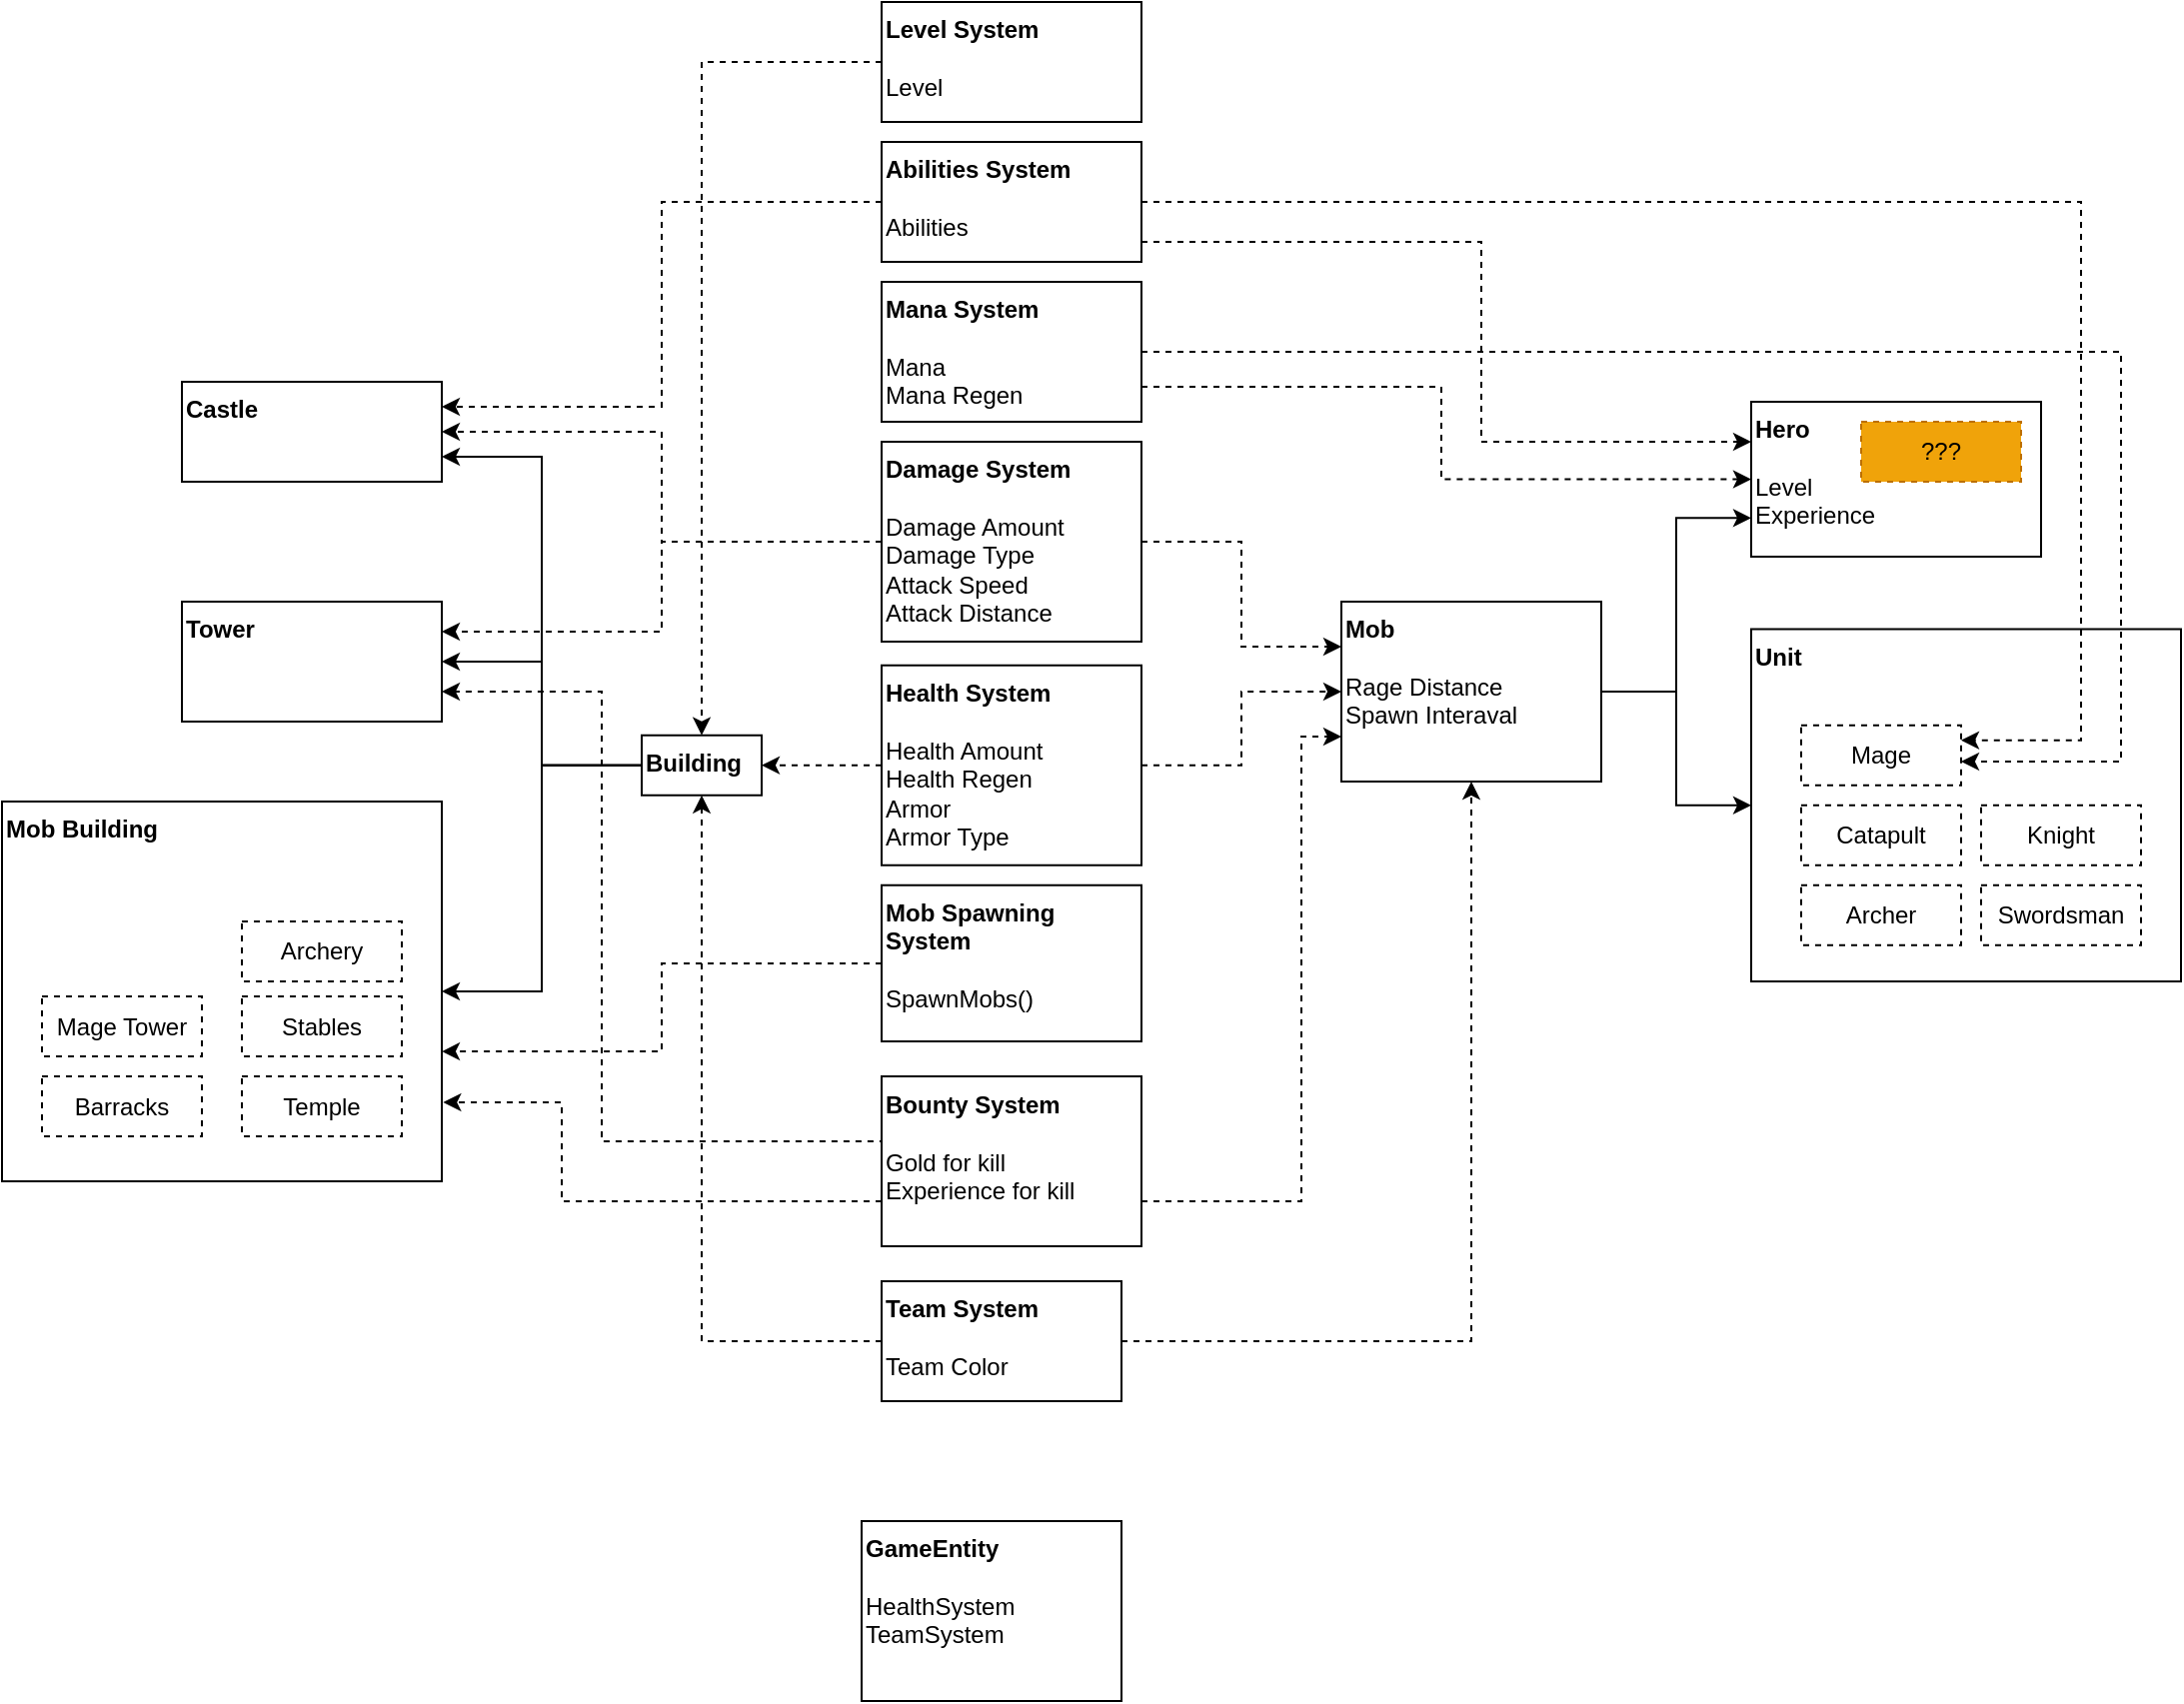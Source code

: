 <mxfile version="20.5.3" type="embed"><diagram name="Страница 1" id="8yt0SZrPP_RbYerUbGmz"><mxGraphModel dx="1612" dy="1005" grid="1" gridSize="10" guides="1" tooltips="1" connect="1" arrows="1" fold="1" page="1" pageScale="1" pageWidth="827" pageHeight="1169" math="0" shadow="0"><root><mxCell id="0"/><mxCell id="1" parent="0"/><mxCell id="o9QlrB1gXAYVadC4v8IX-36" style="edgeStyle=orthogonalEdgeStyle;rounded=0;orthogonalLoop=1;jettySize=auto;html=1;dashed=1;entryX=1;entryY=0.5;entryDx=0;entryDy=0;" parent="1" source="N3ZdnWTbbpZVfNhrW-NO-1" target="o9QlrB1gXAYVadC4v8IX-3" edge="1"><mxGeometry relative="1" as="geometry"><mxPoint x="140" y="280" as="targetPoint"/></mxGeometry></mxCell><mxCell id="o9QlrB1gXAYVadC4v8IX-37" style="edgeStyle=orthogonalEdgeStyle;rounded=0;orthogonalLoop=1;jettySize=auto;html=1;entryX=1;entryY=0.25;entryDx=0;entryDy=0;dashed=1;" parent="1" source="N3ZdnWTbbpZVfNhrW-NO-1" target="o9QlrB1gXAYVadC4v8IX-4" edge="1"><mxGeometry relative="1" as="geometry"/></mxCell><mxCell id="o9QlrB1gXAYVadC4v8IX-42" style="edgeStyle=orthogonalEdgeStyle;rounded=0;orthogonalLoop=1;jettySize=auto;html=1;dashed=1;entryX=0;entryY=0.25;entryDx=0;entryDy=0;" parent="1" source="N3ZdnWTbbpZVfNhrW-NO-1" target="o9QlrB1gXAYVadC4v8IX-6" edge="1"><mxGeometry relative="1" as="geometry"/></mxCell><mxCell id="N3ZdnWTbbpZVfNhrW-NO-1" value="&lt;b&gt;Damage System&lt;/b&gt;&lt;br&gt;&lt;br&gt;Damage Amount&lt;br&gt;Damage Type&lt;br&gt;Attack Speed&lt;br&gt;Attack Distance" style="rounded=0;whiteSpace=wrap;html=1;align=left;verticalAlign=top;" parent="1" vertex="1"><mxGeometry x="270" y="260" width="130" height="100" as="geometry"/></mxCell><mxCell id="o9QlrB1gXAYVadC4v8IX-38" style="edgeStyle=orthogonalEdgeStyle;rounded=0;orthogonalLoop=1;jettySize=auto;html=1;entryX=1;entryY=0.5;entryDx=0;entryDy=0;dashed=1;" parent="1" source="o9QlrB1gXAYVadC4v8IX-2" target="o9QlrB1gXAYVadC4v8IX-5" edge="1"><mxGeometry relative="1" as="geometry"/></mxCell><mxCell id="o9QlrB1gXAYVadC4v8IX-43" style="edgeStyle=orthogonalEdgeStyle;rounded=0;orthogonalLoop=1;jettySize=auto;html=1;entryX=0;entryY=0.5;entryDx=0;entryDy=0;dashed=1;" parent="1" source="o9QlrB1gXAYVadC4v8IX-2" target="o9QlrB1gXAYVadC4v8IX-6" edge="1"><mxGeometry relative="1" as="geometry"/></mxCell><mxCell id="o9QlrB1gXAYVadC4v8IX-2" value="&lt;b&gt;Health System&lt;br&gt;&lt;/b&gt;&lt;br&gt;Health Amount&lt;br&gt;Health Regen&lt;br&gt;Armor&lt;br&gt;Armor Type" style="rounded=0;whiteSpace=wrap;html=1;align=left;verticalAlign=top;" parent="1" vertex="1"><mxGeometry x="270" y="371.87" width="130" height="100" as="geometry"/></mxCell><mxCell id="o9QlrB1gXAYVadC4v8IX-3" value="&lt;b&gt;Castle&lt;br&gt;&lt;/b&gt;" style="rounded=0;whiteSpace=wrap;html=1;align=left;verticalAlign=top;" parent="1" vertex="1"><mxGeometry x="-80" y="230" width="130" height="50" as="geometry"/></mxCell><mxCell id="o9QlrB1gXAYVadC4v8IX-4" value="&lt;b&gt;Tower&lt;br&gt;&lt;/b&gt;&lt;br&gt;" style="rounded=0;whiteSpace=wrap;html=1;align=left;verticalAlign=top;" parent="1" vertex="1"><mxGeometry x="-80" y="340" width="130" height="60" as="geometry"/></mxCell><mxCell id="o9QlrB1gXAYVadC4v8IX-33" style="edgeStyle=orthogonalEdgeStyle;rounded=0;orthogonalLoop=1;jettySize=auto;html=1;entryX=1;entryY=0.5;entryDx=0;entryDy=0;" parent="1" source="o9QlrB1gXAYVadC4v8IX-5" target="o9QlrB1gXAYVadC4v8IX-4" edge="1"><mxGeometry relative="1" as="geometry"/></mxCell><mxCell id="o9QlrB1gXAYVadC4v8IX-34" style="edgeStyle=orthogonalEdgeStyle;rounded=0;orthogonalLoop=1;jettySize=auto;html=1;entryX=1;entryY=0.5;entryDx=0;entryDy=0;" parent="1" source="o9QlrB1gXAYVadC4v8IX-5" target="o9QlrB1gXAYVadC4v8IX-18" edge="1"><mxGeometry relative="1" as="geometry"/></mxCell><mxCell id="o9QlrB1gXAYVadC4v8IX-35" style="edgeStyle=orthogonalEdgeStyle;rounded=0;orthogonalLoop=1;jettySize=auto;html=1;entryX=1;entryY=0.75;entryDx=0;entryDy=0;" parent="1" source="o9QlrB1gXAYVadC4v8IX-5" target="o9QlrB1gXAYVadC4v8IX-3" edge="1"><mxGeometry relative="1" as="geometry"/></mxCell><mxCell id="o9QlrB1gXAYVadC4v8IX-5" value="&lt;b&gt;Building&lt;br&gt;&lt;/b&gt;&lt;br&gt;" style="rounded=0;whiteSpace=wrap;html=1;align=left;verticalAlign=top;" parent="1" vertex="1"><mxGeometry x="150" y="406.87" width="60" height="30" as="geometry"/></mxCell><mxCell id="o9QlrB1gXAYVadC4v8IX-40" style="edgeStyle=orthogonalEdgeStyle;rounded=0;orthogonalLoop=1;jettySize=auto;html=1;entryX=0;entryY=0.5;entryDx=0;entryDy=0;" parent="1" source="o9QlrB1gXAYVadC4v8IX-6" target="o9QlrB1gXAYVadC4v8IX-8" edge="1"><mxGeometry relative="1" as="geometry"/></mxCell><mxCell id="o9QlrB1gXAYVadC4v8IX-41" style="edgeStyle=orthogonalEdgeStyle;rounded=0;orthogonalLoop=1;jettySize=auto;html=1;entryX=0;entryY=0.75;entryDx=0;entryDy=0;" parent="1" source="o9QlrB1gXAYVadC4v8IX-6" target="o9QlrB1gXAYVadC4v8IX-7" edge="1"><mxGeometry relative="1" as="geometry"/></mxCell><mxCell id="o9QlrB1gXAYVadC4v8IX-6" value="&lt;b&gt;Mob&lt;br&gt;&lt;/b&gt;&lt;br&gt;Rage Distance&lt;br&gt;Spawn Interaval&lt;br&gt;" style="rounded=0;whiteSpace=wrap;html=1;align=left;verticalAlign=top;" parent="1" vertex="1"><mxGeometry x="500" y="340" width="130" height="90" as="geometry"/></mxCell><mxCell id="o9QlrB1gXAYVadC4v8IX-7" value="&lt;b&gt;Hero&lt;br&gt;&lt;/b&gt;&lt;br&gt;Level&lt;br&gt;Experience" style="rounded=0;whiteSpace=wrap;html=1;align=left;verticalAlign=top;" parent="1" vertex="1"><mxGeometry x="705" y="240" width="145" height="77.5" as="geometry"/></mxCell><mxCell id="o9QlrB1gXAYVadC4v8IX-8" value="&lt;b&gt;Unit&lt;/b&gt;&lt;br&gt;" style="rounded=0;whiteSpace=wrap;html=1;align=left;verticalAlign=top;" parent="1" vertex="1"><mxGeometry x="705" y="353.75" width="215" height="176.25" as="geometry"/></mxCell><mxCell id="o9QlrB1gXAYVadC4v8IX-13" value="Catapult" style="rounded=0;whiteSpace=wrap;html=1;dashed=1;" parent="1" vertex="1"><mxGeometry x="730" y="441.87" width="80" height="30" as="geometry"/></mxCell><mxCell id="o9QlrB1gXAYVadC4v8IX-14" value="Knight" style="rounded=0;whiteSpace=wrap;html=1;dashed=1;" parent="1" vertex="1"><mxGeometry x="820" y="441.87" width="80" height="30" as="geometry"/></mxCell><mxCell id="o9QlrB1gXAYVadC4v8IX-15" value="Archer" style="rounded=0;whiteSpace=wrap;html=1;dashed=1;" parent="1" vertex="1"><mxGeometry x="730" y="481.87" width="80" height="30" as="geometry"/></mxCell><mxCell id="o9QlrB1gXAYVadC4v8IX-16" value="Swordsman" style="rounded=0;whiteSpace=wrap;html=1;dashed=1;" parent="1" vertex="1"><mxGeometry x="820" y="481.87" width="80" height="30" as="geometry"/></mxCell><mxCell id="o9QlrB1gXAYVadC4v8IX-17" value="Mage" style="rounded=0;whiteSpace=wrap;html=1;dashed=1;" parent="1" vertex="1"><mxGeometry x="730" y="401.87" width="80" height="30" as="geometry"/></mxCell><mxCell id="o9QlrB1gXAYVadC4v8IX-18" value="&lt;b&gt;Mob Building&lt;/b&gt;" style="rounded=0;whiteSpace=wrap;html=1;align=left;verticalAlign=top;" parent="1" vertex="1"><mxGeometry x="-170" y="440" width="220" height="190" as="geometry"/></mxCell><mxCell id="o9QlrB1gXAYVadC4v8IX-46" style="edgeStyle=orthogonalEdgeStyle;rounded=0;orthogonalLoop=1;jettySize=auto;html=1;entryX=0;entryY=0.5;entryDx=0;entryDy=0;dashed=1;exitX=1;exitY=0.75;exitDx=0;exitDy=0;" parent="1" source="o9QlrB1gXAYVadC4v8IX-19" target="o9QlrB1gXAYVadC4v8IX-7" edge="1"><mxGeometry relative="1" as="geometry"><Array as="points"><mxPoint x="550" y="233"/><mxPoint x="550" y="279"/></Array></mxGeometry></mxCell><mxCell id="o9QlrB1gXAYVadC4v8IX-47" style="edgeStyle=orthogonalEdgeStyle;rounded=0;orthogonalLoop=1;jettySize=auto;html=1;dashed=1;exitX=1;exitY=0.5;exitDx=0;exitDy=0;" parent="1" source="o9QlrB1gXAYVadC4v8IX-19" edge="1"><mxGeometry relative="1" as="geometry"><mxPoint x="810" y="420" as="targetPoint"/><Array as="points"><mxPoint x="890" y="215"/><mxPoint x="890" y="420"/><mxPoint x="810" y="420"/></Array></mxGeometry></mxCell><mxCell id="o9QlrB1gXAYVadC4v8IX-19" value="&lt;b&gt;Mana System&lt;br&gt;&lt;/b&gt;&lt;br&gt;Mana&lt;br&gt;Mana Regen" style="rounded=0;whiteSpace=wrap;html=1;align=left;verticalAlign=top;" parent="1" vertex="1"><mxGeometry x="270" y="180" width="130" height="70" as="geometry"/></mxCell><mxCell id="o9QlrB1gXAYVadC4v8IX-48" style="edgeStyle=orthogonalEdgeStyle;rounded=0;orthogonalLoop=1;jettySize=auto;html=1;entryX=0;entryY=0.25;entryDx=0;entryDy=0;dashed=1;" parent="1" source="o9QlrB1gXAYVadC4v8IX-20" target="o9QlrB1gXAYVadC4v8IX-7" edge="1"><mxGeometry relative="1" as="geometry"><Array as="points"><mxPoint x="570" y="160"/><mxPoint x="570" y="260"/><mxPoint x="705" y="260"/></Array></mxGeometry></mxCell><mxCell id="o9QlrB1gXAYVadC4v8IX-51" style="edgeStyle=orthogonalEdgeStyle;rounded=0;orthogonalLoop=1;jettySize=auto;html=1;entryX=1;entryY=0.25;entryDx=0;entryDy=0;dashed=1;" parent="1" source="o9QlrB1gXAYVadC4v8IX-20" target="o9QlrB1gXAYVadC4v8IX-3" edge="1"><mxGeometry relative="1" as="geometry"/></mxCell><mxCell id="voLCMBcsqlssWNx2IigY-5" style="edgeStyle=orthogonalEdgeStyle;rounded=0;hachureGap=4;orthogonalLoop=1;jettySize=auto;html=1;entryX=1;entryY=0.25;entryDx=0;entryDy=0;fontFamily=Architects Daughter;fontSource=https%3A%2F%2Ffonts.googleapis.com%2Fcss%3Ffamily%3DArchitects%2BDaughter;fontSize=16;dashed=1;" parent="1" source="o9QlrB1gXAYVadC4v8IX-20" target="o9QlrB1gXAYVadC4v8IX-17" edge="1"><mxGeometry relative="1" as="geometry"><Array as="points"><mxPoint x="870" y="140"/><mxPoint x="870" y="409"/></Array></mxGeometry></mxCell><mxCell id="o9QlrB1gXAYVadC4v8IX-20" value="&lt;b&gt;Abilities System&lt;br&gt;&lt;/b&gt;&lt;br&gt;Abilities" style="rounded=0;whiteSpace=wrap;html=1;align=left;verticalAlign=top;" parent="1" vertex="1"><mxGeometry x="270" y="110" width="130" height="60" as="geometry"/></mxCell><mxCell id="o9QlrB1gXAYVadC4v8IX-22" value="Archery" style="rounded=0;whiteSpace=wrap;html=1;dashed=1;" parent="1" vertex="1"><mxGeometry x="-50" y="500" width="80" height="30" as="geometry"/></mxCell><mxCell id="o9QlrB1gXAYVadC4v8IX-58" value="Mage Tower" style="rounded=0;whiteSpace=wrap;html=1;dashed=1;" parent="1" vertex="1"><mxGeometry x="-150" y="537.5" width="80" height="30" as="geometry"/></mxCell><mxCell id="o9QlrB1gXAYVadC4v8IX-59" value="Barracks" style="rounded=0;whiteSpace=wrap;html=1;dashed=1;" parent="1" vertex="1"><mxGeometry x="-150" y="577.5" width="80" height="30" as="geometry"/></mxCell><mxCell id="o9QlrB1gXAYVadC4v8IX-60" value="Stables" style="rounded=0;whiteSpace=wrap;html=1;dashed=1;" parent="1" vertex="1"><mxGeometry x="-50" y="537.5" width="80" height="30" as="geometry"/></mxCell><mxCell id="o9QlrB1gXAYVadC4v8IX-61" value="Temple" style="rounded=0;whiteSpace=wrap;html=1;dashed=1;" parent="1" vertex="1"><mxGeometry x="-50" y="577.5" width="80" height="30" as="geometry"/></mxCell><mxCell id="o9QlrB1gXAYVadC4v8IX-63" style="edgeStyle=orthogonalEdgeStyle;rounded=0;orthogonalLoop=1;jettySize=auto;html=1;entryX=1;entryY=0.658;entryDx=0;entryDy=0;entryPerimeter=0;dashed=1;" parent="1" source="o9QlrB1gXAYVadC4v8IX-62" target="o9QlrB1gXAYVadC4v8IX-18" edge="1"><mxGeometry relative="1" as="geometry"/></mxCell><mxCell id="o9QlrB1gXAYVadC4v8IX-62" value="&lt;b&gt;Mob Spawning System&lt;br&gt;&lt;/b&gt;&lt;br&gt;SpawnMobs()" style="rounded=0;whiteSpace=wrap;html=1;align=left;verticalAlign=top;" parent="1" vertex="1"><mxGeometry x="270" y="481.87" width="130" height="78.13" as="geometry"/></mxCell><mxCell id="o9QlrB1gXAYVadC4v8IX-67" value="???" style="rounded=0;whiteSpace=wrap;html=1;dashed=1;fillColor=#f0a30a;strokeColor=#BD7000;fontColor=#000000;" parent="1" vertex="1"><mxGeometry x="760" y="250" width="80" height="30" as="geometry"/></mxCell><mxCell id="voLCMBcsqlssWNx2IigY-8" style="edgeStyle=orthogonalEdgeStyle;rounded=0;orthogonalLoop=1;jettySize=auto;html=1;entryX=1;entryY=0.75;entryDx=0;entryDy=0;dashed=1;exitX=0.005;exitY=0.397;exitDx=0;exitDy=0;exitPerimeter=0;" parent="1" source="voLCMBcsqlssWNx2IigY-6" target="o9QlrB1gXAYVadC4v8IX-4" edge="1"><mxGeometry relative="1" as="geometry"><Array as="points"><mxPoint x="271" y="610"/><mxPoint x="130" y="610"/><mxPoint x="130" y="385"/></Array></mxGeometry></mxCell><mxCell id="voLCMBcsqlssWNx2IigY-9" style="edgeStyle=orthogonalEdgeStyle;rounded=0;orthogonalLoop=1;jettySize=auto;html=1;entryX=1.003;entryY=0.792;entryDx=0;entryDy=0;entryPerimeter=0;dashed=1;" parent="1" source="voLCMBcsqlssWNx2IigY-6" target="o9QlrB1gXAYVadC4v8IX-18" edge="1"><mxGeometry relative="1" as="geometry"><Array as="points"><mxPoint x="110" y="640"/><mxPoint x="110" y="591"/></Array></mxGeometry></mxCell><mxCell id="voLCMBcsqlssWNx2IigY-10" style="edgeStyle=orthogonalEdgeStyle;rounded=0;orthogonalLoop=1;jettySize=auto;html=1;entryX=0;entryY=0.75;entryDx=0;entryDy=0;dashed=1;" parent="1" source="voLCMBcsqlssWNx2IigY-6" target="o9QlrB1gXAYVadC4v8IX-6" edge="1"><mxGeometry relative="1" as="geometry"><Array as="points"><mxPoint x="480" y="640"/><mxPoint x="480" y="407"/></Array></mxGeometry></mxCell><mxCell id="voLCMBcsqlssWNx2IigY-6" value="&lt;b&gt;Bounty System&lt;br&gt;&lt;/b&gt;&lt;br&gt;Gold for kill&lt;br&gt;Experience for kill" style="rounded=0;whiteSpace=wrap;html=1;align=left;verticalAlign=top;" parent="1" vertex="1"><mxGeometry x="270" y="577.5" width="130" height="85" as="geometry"/></mxCell><mxCell id="voLCMBcsqlssWNx2IigY-14" style="edgeStyle=orthogonalEdgeStyle;rounded=0;orthogonalLoop=1;jettySize=auto;html=1;dashed=1;" parent="1" source="voLCMBcsqlssWNx2IigY-11" target="o9QlrB1gXAYVadC4v8IX-5" edge="1"><mxGeometry relative="1" as="geometry"/></mxCell><mxCell id="voLCMBcsqlssWNx2IigY-11" value="&lt;b&gt;Level System&lt;br&gt;&lt;/b&gt;&lt;br&gt;Level" style="rounded=0;whiteSpace=wrap;html=1;align=left;verticalAlign=top;" parent="1" vertex="1"><mxGeometry x="270" y="40" width="130" height="60" as="geometry"/></mxCell><mxCell id="voLCMBcsqlssWNx2IigY-16" style="edgeStyle=orthogonalEdgeStyle;rounded=0;orthogonalLoop=1;jettySize=auto;html=1;entryX=0.5;entryY=1;entryDx=0;entryDy=0;dashed=1;" parent="1" source="voLCMBcsqlssWNx2IigY-15" target="o9QlrB1gXAYVadC4v8IX-5" edge="1"><mxGeometry relative="1" as="geometry"/></mxCell><mxCell id="voLCMBcsqlssWNx2IigY-17" style="edgeStyle=orthogonalEdgeStyle;rounded=0;orthogonalLoop=1;jettySize=auto;html=1;dashed=1;" parent="1" source="voLCMBcsqlssWNx2IigY-15" target="o9QlrB1gXAYVadC4v8IX-6" edge="1"><mxGeometry relative="1" as="geometry"/></mxCell><mxCell id="voLCMBcsqlssWNx2IigY-15" value="&lt;b&gt;Team System&lt;/b&gt;&lt;br&gt;&lt;br&gt;Team Color" style="whiteSpace=wrap;html=1;align=left;verticalAlign=top;" parent="1" vertex="1"><mxGeometry x="270" y="680" width="120" height="60" as="geometry"/></mxCell><mxCell id="2" value="&lt;b&gt;GameEntity&lt;br&gt;&lt;/b&gt;&lt;br&gt;HealthSystem&lt;br&gt;TeamSystem" style="rounded=0;whiteSpace=wrap;html=1;align=left;verticalAlign=top;" parent="1" vertex="1"><mxGeometry x="260" y="800" width="130" height="90" as="geometry"/></mxCell></root></mxGraphModel></diagram></mxfile>